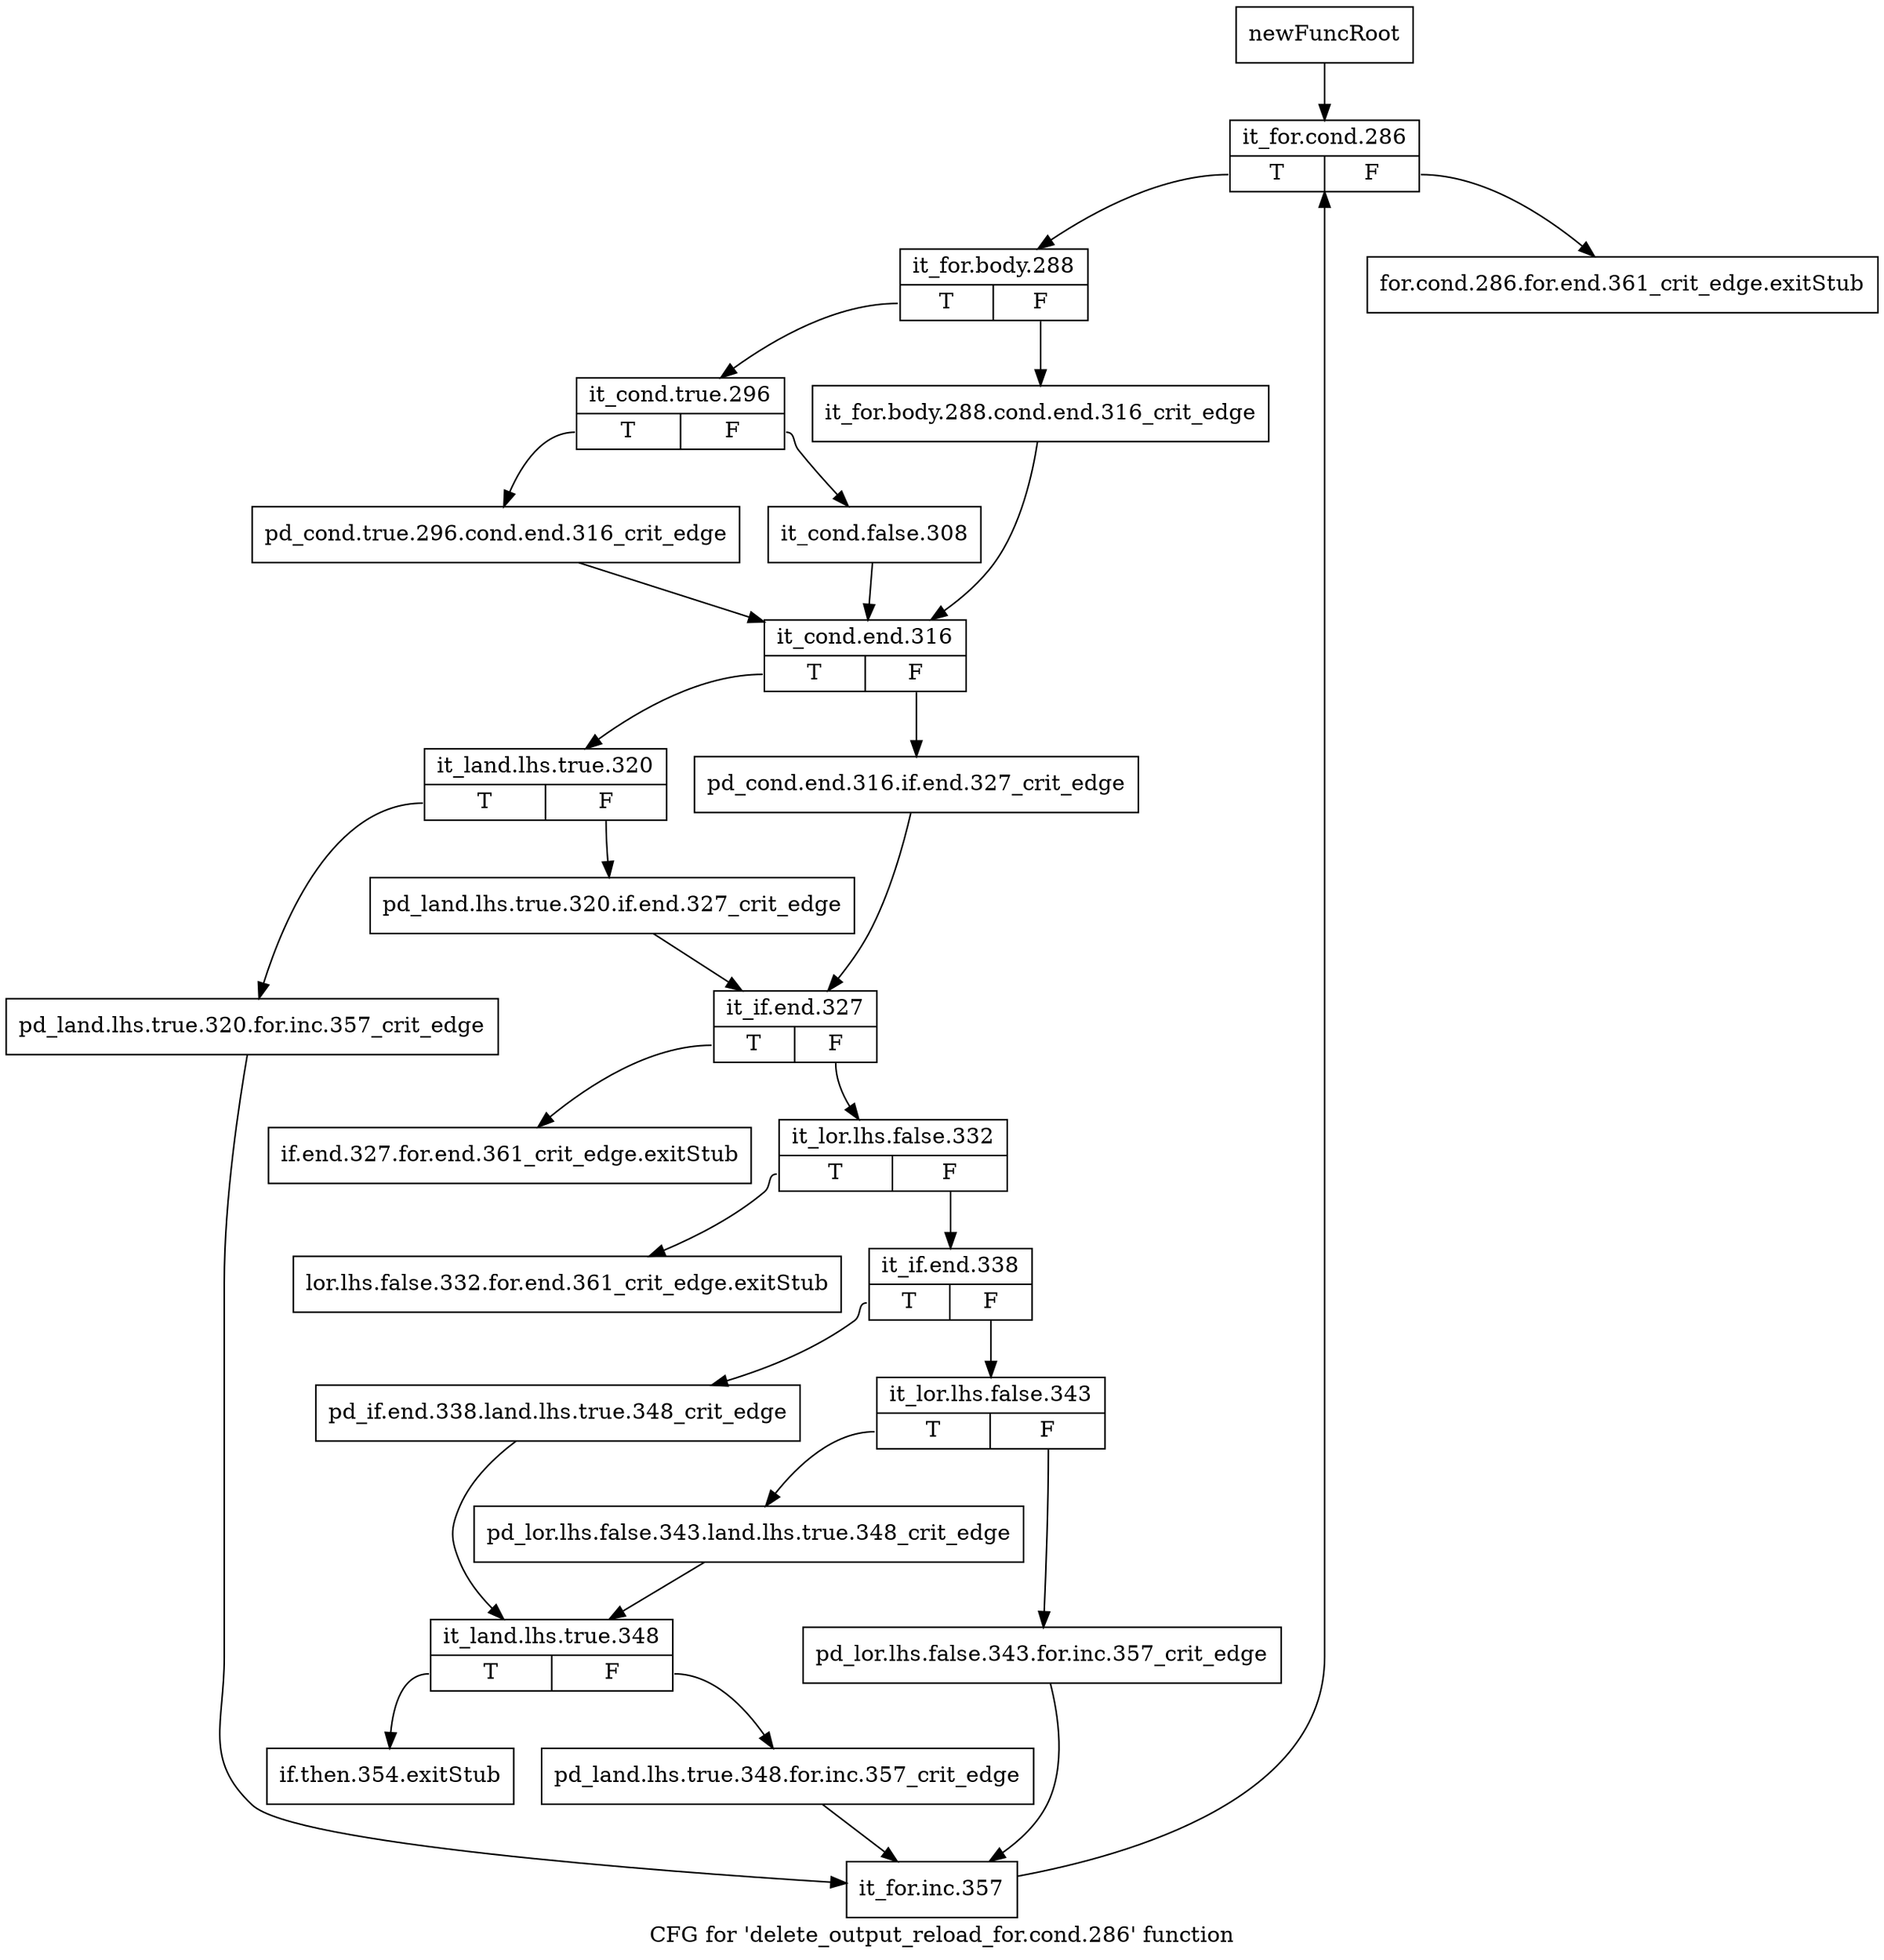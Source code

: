 digraph "CFG for 'delete_output_reload_for.cond.286' function" {
	label="CFG for 'delete_output_reload_for.cond.286' function";

	Node0xbf71be0 [shape=record,label="{newFuncRoot}"];
	Node0xbf71be0 -> Node0xbf72670;
	Node0xbf71c30 [shape=record,label="{for.cond.286.for.end.361_crit_edge.exitStub}"];
	Node0xbf71c80 [shape=record,label="{if.end.327.for.end.361_crit_edge.exitStub}"];
	Node0xbf71cd0 [shape=record,label="{lor.lhs.false.332.for.end.361_crit_edge.exitStub}"];
	Node0xbf72620 [shape=record,label="{if.then.354.exitStub}"];
	Node0xbf72670 [shape=record,label="{it_for.cond.286|{<s0>T|<s1>F}}"];
	Node0xbf72670:s0 -> Node0xbf726c0;
	Node0xbf72670:s1 -> Node0xbf71c30;
	Node0xbf726c0 [shape=record,label="{it_for.body.288|{<s0>T|<s1>F}}"];
	Node0xbf726c0:s0 -> Node0xbf72760;
	Node0xbf726c0:s1 -> Node0xbf72710;
	Node0xbf72710 [shape=record,label="{it_for.body.288.cond.end.316_crit_edge}"];
	Node0xbf72710 -> Node0xbf72850;
	Node0xbf72760 [shape=record,label="{it_cond.true.296|{<s0>T|<s1>F}}"];
	Node0xbf72760:s0 -> Node0xbf72800;
	Node0xbf72760:s1 -> Node0xbf727b0;
	Node0xbf727b0 [shape=record,label="{it_cond.false.308}"];
	Node0xbf727b0 -> Node0xbf72850;
	Node0xbf72800 [shape=record,label="{pd_cond.true.296.cond.end.316_crit_edge}"];
	Node0xbf72800 -> Node0xbf72850;
	Node0xbf72850 [shape=record,label="{it_cond.end.316|{<s0>T|<s1>F}}"];
	Node0xbf72850:s0 -> Node0xbf728f0;
	Node0xbf72850:s1 -> Node0xbf728a0;
	Node0xbf728a0 [shape=record,label="{pd_cond.end.316.if.end.327_crit_edge}"];
	Node0xbf728a0 -> Node0xbf72990;
	Node0xbf728f0 [shape=record,label="{it_land.lhs.true.320|{<s0>T|<s1>F}}"];
	Node0xbf728f0:s0 -> Node0xbf72c60;
	Node0xbf728f0:s1 -> Node0xbf72940;
	Node0xbf72940 [shape=record,label="{pd_land.lhs.true.320.if.end.327_crit_edge}"];
	Node0xbf72940 -> Node0xbf72990;
	Node0xbf72990 [shape=record,label="{it_if.end.327|{<s0>T|<s1>F}}"];
	Node0xbf72990:s0 -> Node0xbf71c80;
	Node0xbf72990:s1 -> Node0xbf729e0;
	Node0xbf729e0 [shape=record,label="{it_lor.lhs.false.332|{<s0>T|<s1>F}}"];
	Node0xbf729e0:s0 -> Node0xbf71cd0;
	Node0xbf729e0:s1 -> Node0xbf72a30;
	Node0xbf72a30 [shape=record,label="{it_if.end.338|{<s0>T|<s1>F}}"];
	Node0xbf72a30:s0 -> Node0xbf72b70;
	Node0xbf72a30:s1 -> Node0xbf72a80;
	Node0xbf72a80 [shape=record,label="{it_lor.lhs.false.343|{<s0>T|<s1>F}}"];
	Node0xbf72a80:s0 -> Node0xbf72b20;
	Node0xbf72a80:s1 -> Node0xbf72ad0;
	Node0xbf72ad0 [shape=record,label="{pd_lor.lhs.false.343.for.inc.357_crit_edge}"];
	Node0xbf72ad0 -> Node0xbf72cb0;
	Node0xbf72b20 [shape=record,label="{pd_lor.lhs.false.343.land.lhs.true.348_crit_edge}"];
	Node0xbf72b20 -> Node0xbf72bc0;
	Node0xbf72b70 [shape=record,label="{pd_if.end.338.land.lhs.true.348_crit_edge}"];
	Node0xbf72b70 -> Node0xbf72bc0;
	Node0xbf72bc0 [shape=record,label="{it_land.lhs.true.348|{<s0>T|<s1>F}}"];
	Node0xbf72bc0:s0 -> Node0xbf72620;
	Node0xbf72bc0:s1 -> Node0xbf72c10;
	Node0xbf72c10 [shape=record,label="{pd_land.lhs.true.348.for.inc.357_crit_edge}"];
	Node0xbf72c10 -> Node0xbf72cb0;
	Node0xbf72c60 [shape=record,label="{pd_land.lhs.true.320.for.inc.357_crit_edge}"];
	Node0xbf72c60 -> Node0xbf72cb0;
	Node0xbf72cb0 [shape=record,label="{it_for.inc.357}"];
	Node0xbf72cb0 -> Node0xbf72670;
}
